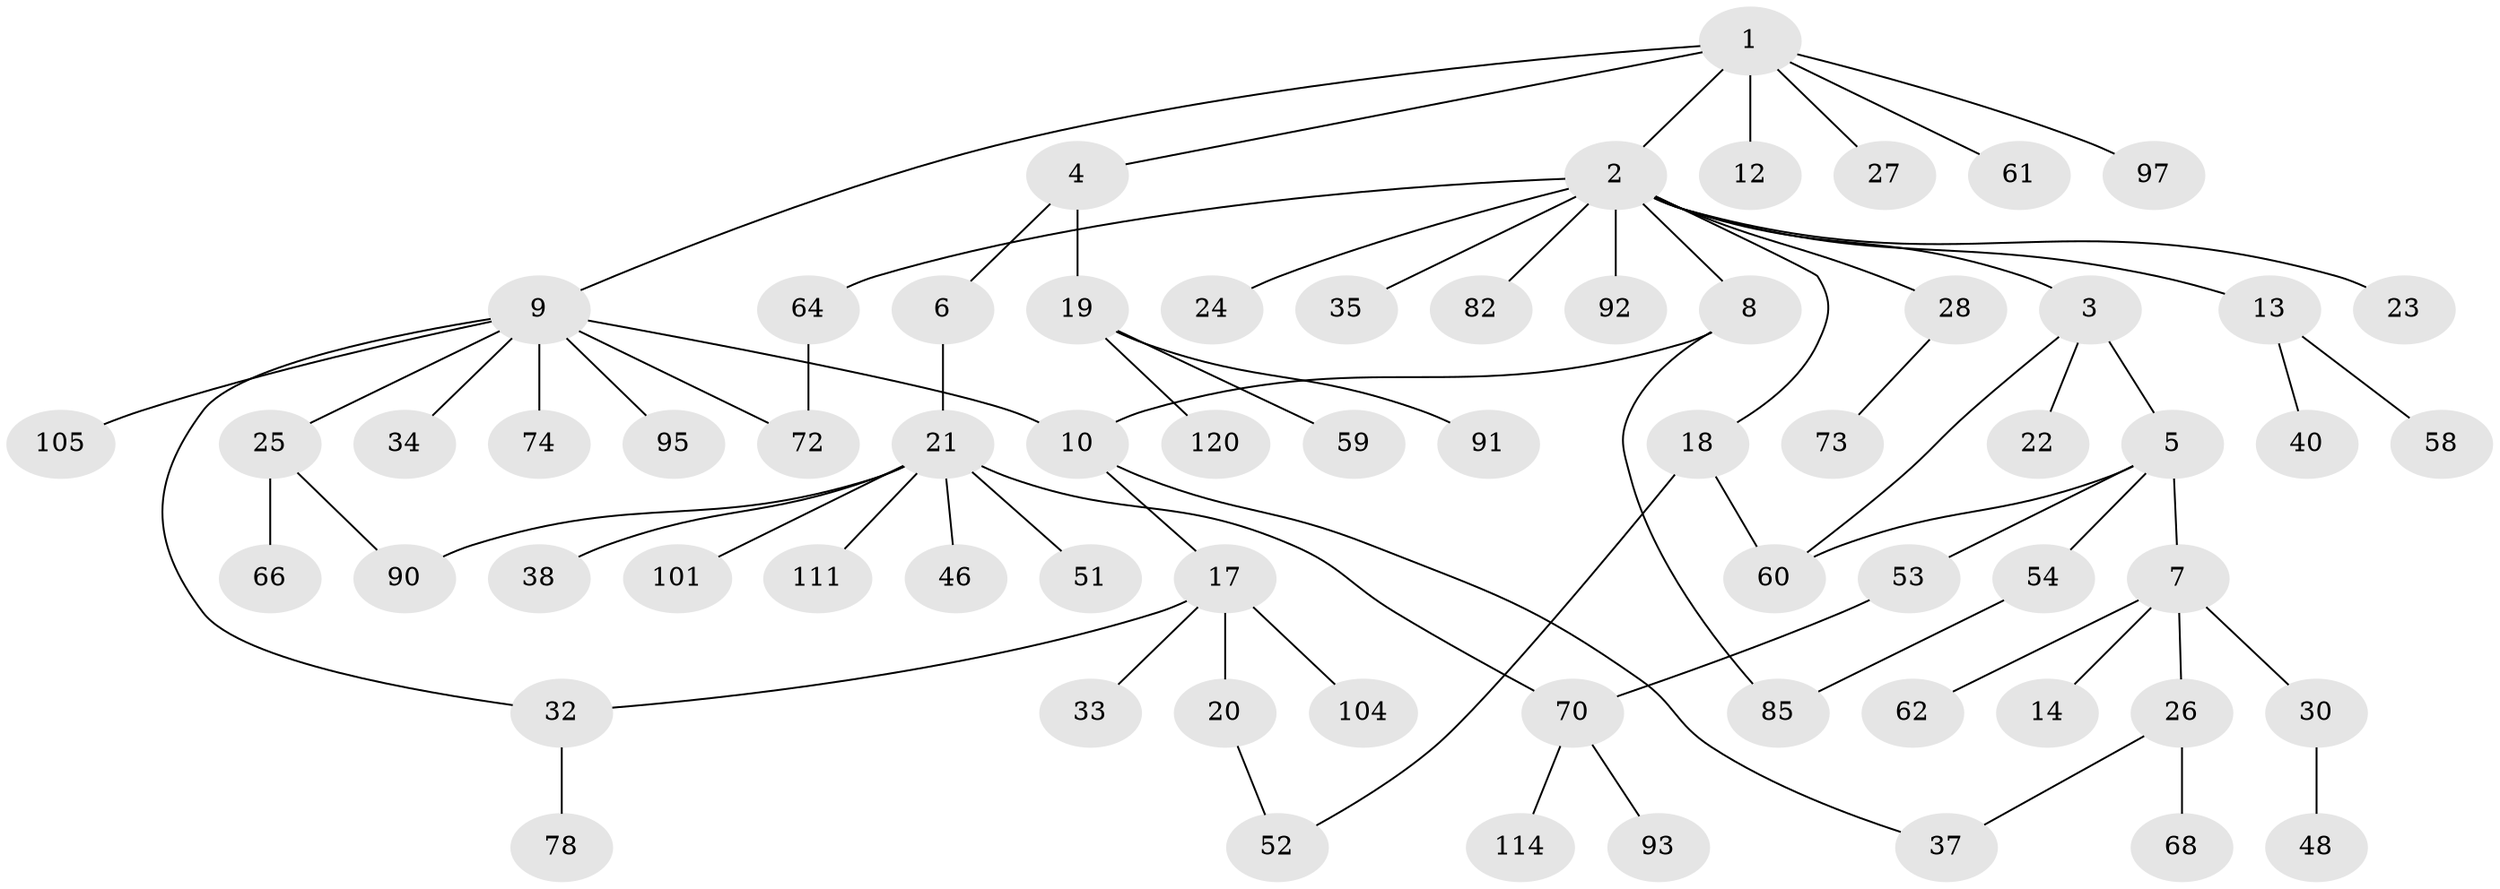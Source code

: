 // original degree distribution, {7: 0.022727272727272728, 10: 0.007575757575757576, 4: 0.06060606060606061, 3: 0.12878787878787878, 5: 0.05303030303030303, 2: 0.29545454545454547, 1: 0.4318181818181818}
// Generated by graph-tools (version 1.1) at 2025/13/03/09/25 04:13:31]
// undirected, 66 vertices, 75 edges
graph export_dot {
graph [start="1"]
  node [color=gray90,style=filled];
  1;
  2 [super="+11+16"];
  3;
  4;
  5;
  6;
  7 [super="+87+15"];
  8 [super="+50+84+130+56+49"];
  9 [super="+42+41"];
  10 [super="+43"];
  12;
  13;
  14;
  17 [super="+31"];
  18 [super="+81+116+100"];
  19;
  20 [super="+123+67"];
  21 [super="+36+29"];
  22;
  23;
  24;
  25;
  26 [super="+115"];
  27;
  28;
  30;
  32 [super="+45"];
  33;
  34 [super="+76"];
  35 [super="+55+108"];
  37 [super="+106+132"];
  38;
  40 [super="+107+44"];
  46 [super="+65"];
  48 [super="+86"];
  51;
  52;
  53 [super="+89"];
  54 [super="+75"];
  58;
  59 [super="+69"];
  60;
  61;
  62 [super="+79"];
  64 [super="+129"];
  66 [super="+113"];
  68;
  70 [super="+71"];
  72;
  73;
  74;
  78 [super="+98"];
  82;
  85;
  90 [super="+94"];
  91;
  92;
  93;
  95;
  97 [super="+126"];
  101;
  104;
  105 [super="+109"];
  111 [super="+112"];
  114 [super="+128"];
  120;
  1 -- 2;
  1 -- 4;
  1 -- 9;
  1 -- 12;
  1 -- 27;
  1 -- 61;
  1 -- 97;
  2 -- 3;
  2 -- 8;
  2 -- 13;
  2 -- 23;
  2 -- 35;
  2 -- 82;
  2 -- 92;
  2 -- 64;
  2 -- 18;
  2 -- 28;
  2 -- 24;
  3 -- 5;
  3 -- 22;
  3 -- 60;
  4 -- 6;
  4 -- 19;
  5 -- 7;
  5 -- 53;
  5 -- 54;
  5 -- 60;
  6 -- 21;
  7 -- 14;
  7 -- 62;
  7 -- 26;
  7 -- 30;
  8 -- 85;
  8 -- 10;
  9 -- 10;
  9 -- 25;
  9 -- 34;
  9 -- 32;
  9 -- 105;
  9 -- 72;
  9 -- 74;
  9 -- 95;
  10 -- 17;
  10 -- 37;
  13 -- 40;
  13 -- 58;
  17 -- 20;
  17 -- 32;
  17 -- 33;
  17 -- 104;
  18 -- 52;
  18 -- 60;
  19 -- 59;
  19 -- 91;
  19 -- 120;
  20 -- 52;
  21 -- 111;
  21 -- 46;
  21 -- 90;
  21 -- 70;
  21 -- 101;
  21 -- 51;
  21 -- 38;
  25 -- 66;
  25 -- 90;
  26 -- 37;
  26 -- 68;
  28 -- 73;
  30 -- 48;
  32 -- 78;
  53 -- 70;
  54 -- 85;
  64 -- 72;
  70 -- 93;
  70 -- 114;
}
